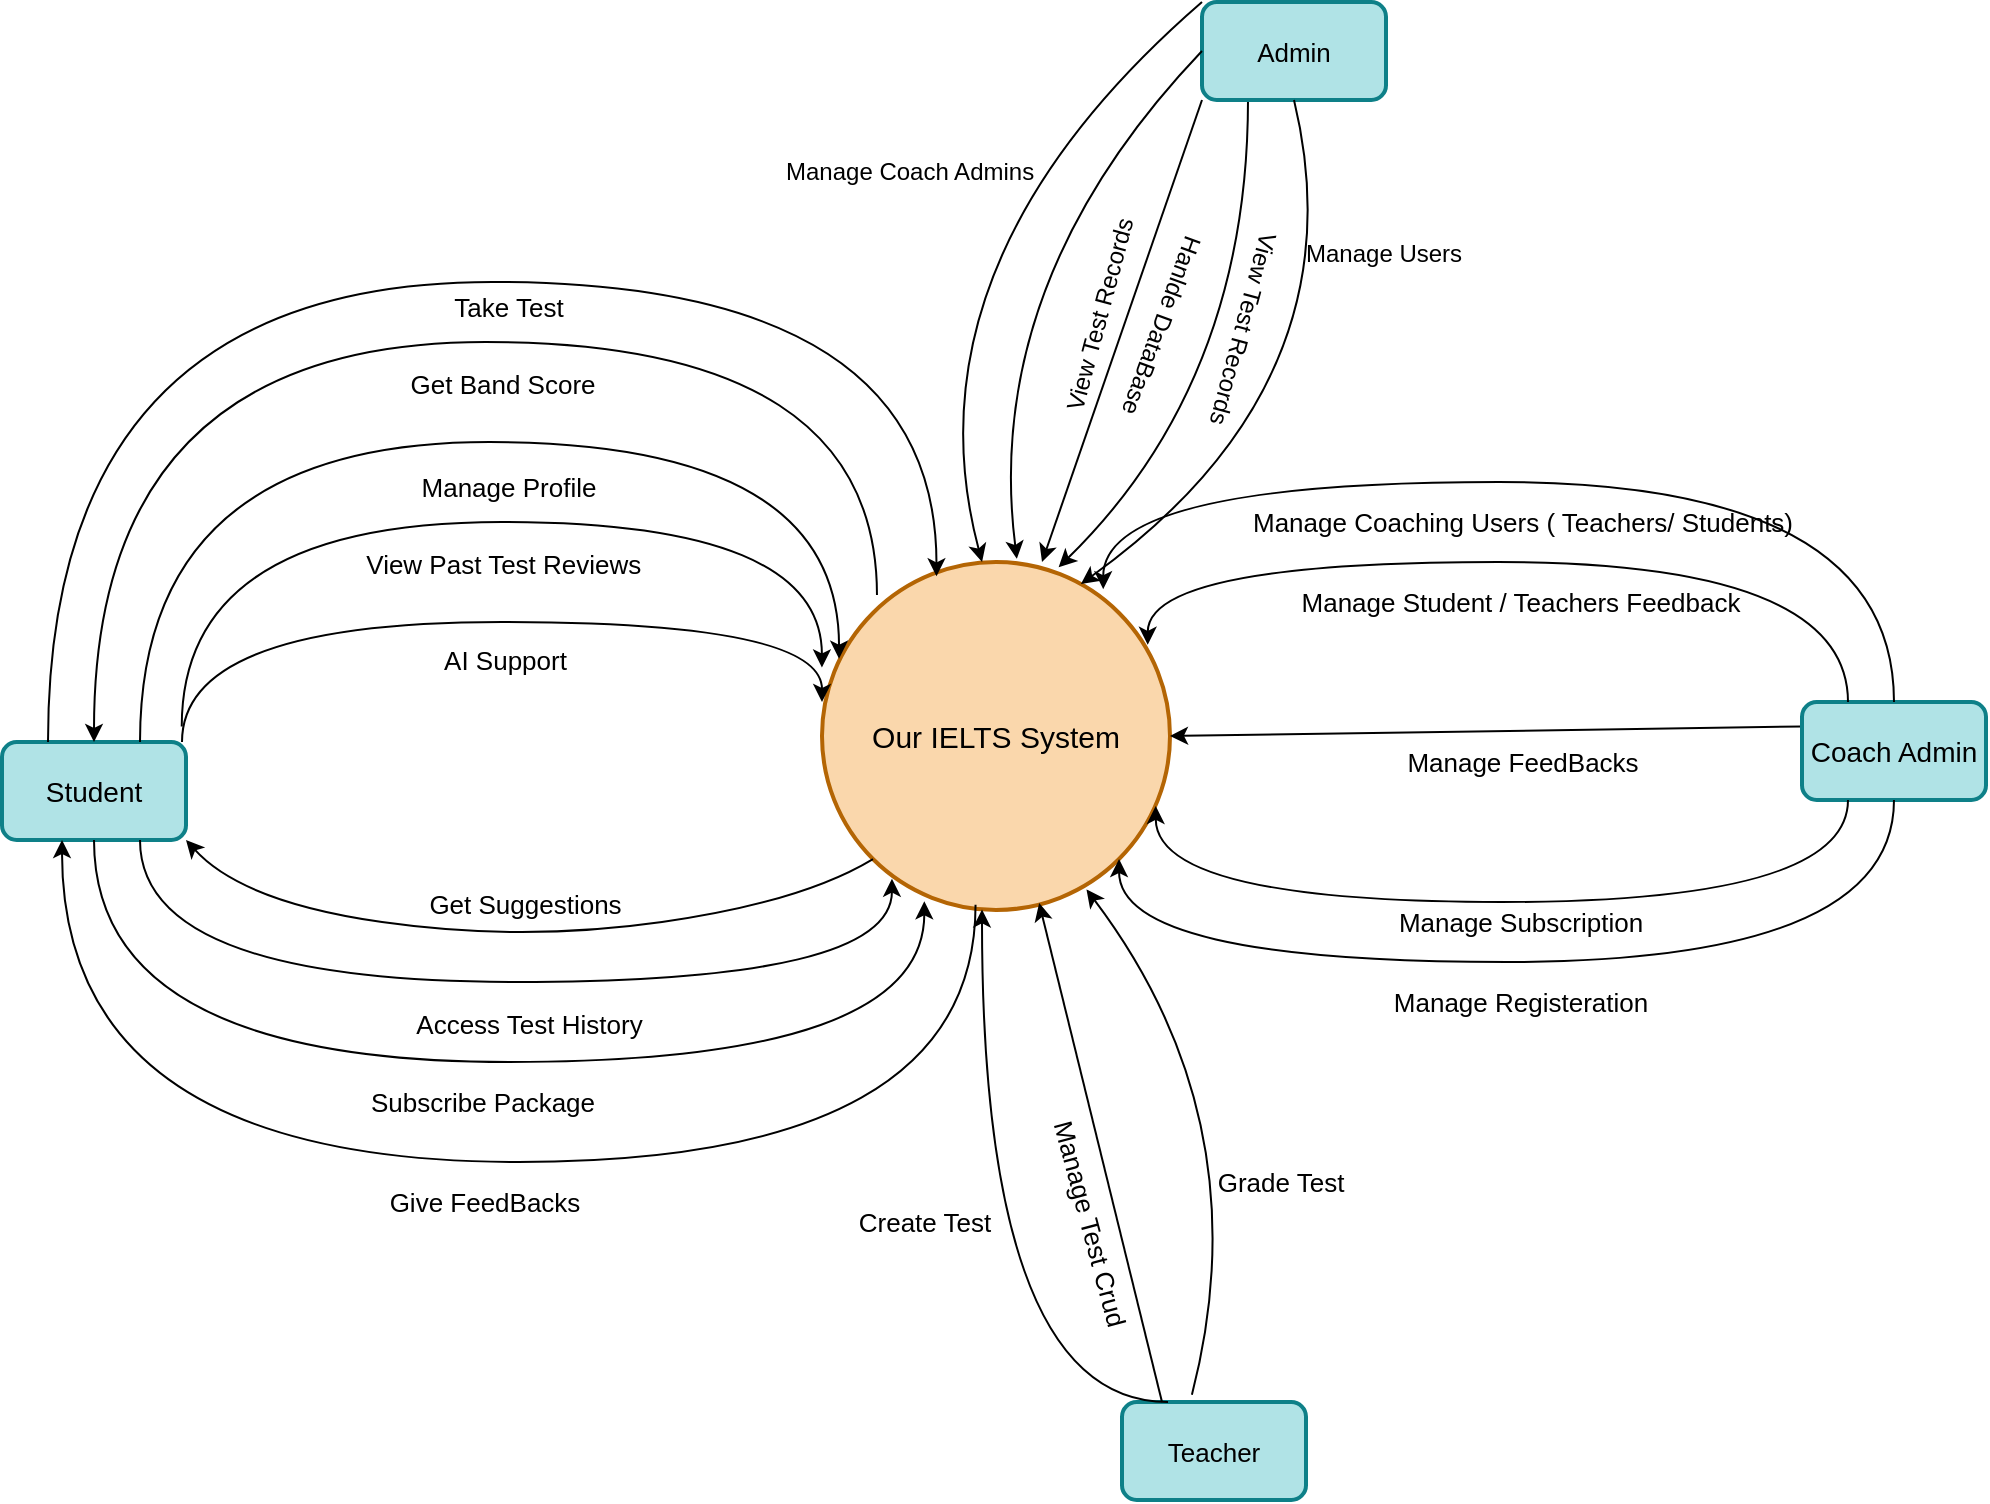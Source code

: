 <mxfile version="24.7.17">
  <diagram name="Page-1" id="KIX7LyIhIDrJ8Lp5BS9p">
    <mxGraphModel dx="1588" dy="829" grid="1" gridSize="10" guides="1" tooltips="1" connect="1" arrows="1" fold="1" page="1" pageScale="1" pageWidth="850" pageHeight="1100" math="0" shadow="0">
      <root>
        <mxCell id="0" />
        <mxCell id="1" parent="0" />
        <mxCell id="9VAq0iB6tgvZGaMcJ6U8-34" value="Student" style="whiteSpace=wrap;strokeWidth=2;fillColor=#b0e3e6;strokeColor=#0e8088;rounded=1;fontSize=14;" vertex="1" parent="1">
          <mxGeometry x="450" y="450" width="92" height="49" as="geometry" />
        </mxCell>
        <mxCell id="9VAq0iB6tgvZGaMcJ6U8-35" value="Our IELTS System" style="ellipse;aspect=fixed;strokeWidth=2;whiteSpace=wrap;rotation=0;fillColor=#fad7ac;strokeColor=#b46504;fontSize=15;" vertex="1" parent="1">
          <mxGeometry x="860" y="360" width="174" height="174" as="geometry" />
        </mxCell>
        <mxCell id="9VAq0iB6tgvZGaMcJ6U8-36" value="" style="curved=1;endArrow=classic;html=1;rounded=0;entryX=0.012;entryY=0.418;entryDx=0;entryDy=0;entryPerimeter=0;exitX=1;exitY=0.25;exitDx=0;exitDy=0;edgeStyle=orthogonalEdgeStyle;fontSize=13;" edge="1" parent="1">
          <mxGeometry width="50" height="50" relative="1" as="geometry">
            <mxPoint x="539.87" y="442.25" as="sourcePoint" />
            <mxPoint x="859.958" y="412.732" as="targetPoint" />
            <Array as="points">
              <mxPoint x="539.87" y="340" />
              <mxPoint x="859.87" y="340" />
            </Array>
          </mxGeometry>
        </mxCell>
        <mxCell id="9VAq0iB6tgvZGaMcJ6U8-37" value="View Past Test Reviews" style="edgeLabel;align=center;verticalAlign=middle;resizable=0;points=[];rotation=0;fontSize=13;" vertex="1" connectable="0" parent="9VAq0iB6tgvZGaMcJ6U8-36">
          <mxGeometry x="0.325" y="-12" relative="1" as="geometry">
            <mxPoint x="-65" y="8" as="offset" />
          </mxGeometry>
        </mxCell>
        <mxCell id="9VAq0iB6tgvZGaMcJ6U8-40" value="" style="curved=1;endArrow=classic;html=1;rounded=0;exitX=0.75;exitY=0;exitDx=0;exitDy=0;entryX=0.049;entryY=0.278;entryDx=0;entryDy=0;entryPerimeter=0;edgeStyle=orthogonalEdgeStyle;fontSize=13;" edge="1" parent="1" source="9VAq0iB6tgvZGaMcJ6U8-34" target="9VAq0iB6tgvZGaMcJ6U8-35">
          <mxGeometry width="50" height="50" relative="1" as="geometry">
            <mxPoint x="570" y="385" as="sourcePoint" />
            <mxPoint x="849.844" y="374.184" as="targetPoint" />
            <Array as="points">
              <mxPoint x="519" y="300" />
              <mxPoint x="869" y="300" />
            </Array>
          </mxGeometry>
        </mxCell>
        <mxCell id="9VAq0iB6tgvZGaMcJ6U8-41" value="&lt;h3 style=&quot;font-size: 13px;&quot;&gt;&lt;br style=&quot;font-size: 13px;&quot;&gt;&lt;/h3&gt;" style="edgeLabel;html=1;align=center;verticalAlign=middle;resizable=0;points=[];rotation=15;fontSize=13;" vertex="1" connectable="0" parent="9VAq0iB6tgvZGaMcJ6U8-40">
          <mxGeometry x="0.325" y="-12" relative="1" as="geometry">
            <mxPoint x="-15" y="-2" as="offset" />
          </mxGeometry>
        </mxCell>
        <mxCell id="9VAq0iB6tgvZGaMcJ6U8-42" value="Manage Profile" style="edgeLabel;align=center;verticalAlign=middle;resizable=0;points=[];rotation=0;fontSize=13;" vertex="1" connectable="0" parent="1">
          <mxGeometry x="699.996" y="359.996" as="geometry">
            <mxPoint x="3.24" y="-38.138" as="offset" />
          </mxGeometry>
        </mxCell>
        <mxCell id="9VAq0iB6tgvZGaMcJ6U8-43" value="" style="curved=1;endArrow=classic;html=1;rounded=0;entryX=0.329;entryY=0.041;entryDx=0;entryDy=0;exitX=0.25;exitY=0;exitDx=0;exitDy=0;entryPerimeter=0;edgeStyle=orthogonalEdgeStyle;fontSize=13;" edge="1" parent="1" source="9VAq0iB6tgvZGaMcJ6U8-34" target="9VAq0iB6tgvZGaMcJ6U8-35">
          <mxGeometry width="50" height="50" relative="1" as="geometry">
            <mxPoint x="537.26" y="340" as="sourcePoint" />
            <mxPoint x="862.742" y="285.482" as="targetPoint" />
            <Array as="points">
              <mxPoint x="473" y="220" />
              <mxPoint x="917" y="220" />
            </Array>
          </mxGeometry>
        </mxCell>
        <mxCell id="9VAq0iB6tgvZGaMcJ6U8-44" value="&lt;h3 style=&quot;font-size: 13px;&quot;&gt;&lt;br style=&quot;font-size: 13px;&quot;&gt;&lt;/h3&gt;" style="edgeLabel;html=1;align=center;verticalAlign=middle;resizable=0;points=[];rotation=15;fontSize=13;" vertex="1" connectable="0" parent="9VAq0iB6tgvZGaMcJ6U8-43">
          <mxGeometry x="0.325" y="-12" relative="1" as="geometry">
            <mxPoint x="-15" y="-2" as="offset" />
          </mxGeometry>
        </mxCell>
        <mxCell id="9VAq0iB6tgvZGaMcJ6U8-45" value="Take Test" style="edgeLabel;align=center;verticalAlign=middle;resizable=0;points=[];rotation=0;fontSize=13;" vertex="1" connectable="0" parent="1">
          <mxGeometry x="699.996" y="269.996" as="geometry">
            <mxPoint x="3.24" y="-38.138" as="offset" />
          </mxGeometry>
        </mxCell>
        <mxCell id="9VAq0iB6tgvZGaMcJ6U8-46" value="" style="curved=1;endArrow=classic;html=1;rounded=0;entryX=0.201;entryY=0.91;entryDx=0;entryDy=0;entryPerimeter=0;exitX=0.75;exitY=1;exitDx=0;exitDy=0;edgeStyle=orthogonalEdgeStyle;fontSize=13;" edge="1" parent="1" source="9VAq0iB6tgvZGaMcJ6U8-34" target="9VAq0iB6tgvZGaMcJ6U8-35">
          <mxGeometry width="50" height="50" relative="1" as="geometry">
            <mxPoint x="530" y="460" as="sourcePoint" />
            <mxPoint x="878" y="501" as="targetPoint" />
            <Array as="points">
              <mxPoint x="519" y="570" />
              <mxPoint x="895" y="570" />
            </Array>
          </mxGeometry>
        </mxCell>
        <mxCell id="9VAq0iB6tgvZGaMcJ6U8-47" value="Access Test History" style="edgeLabel;align=center;verticalAlign=middle;resizable=0;points=[];rotation=0;fontSize=13;" vertex="1" connectable="0" parent="9VAq0iB6tgvZGaMcJ6U8-46">
          <mxGeometry x="0.325" y="-12" relative="1" as="geometry">
            <mxPoint x="-65" y="8" as="offset" />
          </mxGeometry>
        </mxCell>
        <mxCell id="9VAq0iB6tgvZGaMcJ6U8-50" value="" style="curved=1;endArrow=classic;html=1;rounded=0;exitX=0.158;exitY=0.095;exitDx=0;exitDy=0;exitPerimeter=0;edgeStyle=orthogonalEdgeStyle;entryX=0.5;entryY=0;entryDx=0;entryDy=0;fontSize=13;" edge="1" parent="1" source="9VAq0iB6tgvZGaMcJ6U8-35" target="9VAq0iB6tgvZGaMcJ6U8-34">
          <mxGeometry width="50" height="50" relative="1" as="geometry">
            <mxPoint x="869" y="323" as="sourcePoint" />
            <mxPoint x="490" y="440" as="targetPoint" />
            <Array as="points">
              <mxPoint x="887" y="250" />
              <mxPoint x="496" y="250" />
            </Array>
          </mxGeometry>
        </mxCell>
        <mxCell id="9VAq0iB6tgvZGaMcJ6U8-51" value="&lt;h3 style=&quot;font-size: 13px;&quot;&gt;&lt;br style=&quot;font-size: 13px;&quot;&gt;&lt;/h3&gt;" style="edgeLabel;html=1;align=center;verticalAlign=middle;resizable=0;points=[];rotation=15;fontSize=13;" vertex="1" connectable="0" parent="9VAq0iB6tgvZGaMcJ6U8-50">
          <mxGeometry x="0.325" y="-12" relative="1" as="geometry">
            <mxPoint x="-15" y="-2" as="offset" />
          </mxGeometry>
        </mxCell>
        <mxCell id="9VAq0iB6tgvZGaMcJ6U8-52" value="Get Band Score" style="edgeLabel;html=1;align=center;verticalAlign=middle;resizable=0;points=[];rotation=0;fontSize=13;" vertex="1" connectable="0" parent="9VAq0iB6tgvZGaMcJ6U8-50">
          <mxGeometry x="-0.087" y="11" relative="1" as="geometry">
            <mxPoint x="14" y="10" as="offset" />
          </mxGeometry>
        </mxCell>
        <mxCell id="9VAq0iB6tgvZGaMcJ6U8-108" value="Manage Coaching Users ( Teachers/ Students)" style="edgeLabel;html=1;align=center;verticalAlign=middle;resizable=0;points=[];rotation=0;fontSize=13;" vertex="1" connectable="0" parent="9VAq0iB6tgvZGaMcJ6U8-50">
          <mxGeometry x="-0.087" y="11" relative="1" as="geometry">
            <mxPoint x="524" y="79" as="offset" />
          </mxGeometry>
        </mxCell>
        <mxCell id="9VAq0iB6tgvZGaMcJ6U8-116" value="Manage Registeration" style="edgeLabel;html=1;align=center;verticalAlign=middle;resizable=0;points=[];rotation=0;fontSize=13;" vertex="1" connectable="0" parent="9VAq0iB6tgvZGaMcJ6U8-50">
          <mxGeometry x="-0.087" y="11" relative="1" as="geometry">
            <mxPoint x="523" y="319" as="offset" />
          </mxGeometry>
        </mxCell>
        <mxCell id="9VAq0iB6tgvZGaMcJ6U8-118" value="Manage Subscription" style="edgeLabel;html=1;align=center;verticalAlign=middle;resizable=0;points=[];rotation=0;fontSize=13;" vertex="1" connectable="0" parent="9VAq0iB6tgvZGaMcJ6U8-50">
          <mxGeometry x="-0.087" y="11" relative="1" as="geometry">
            <mxPoint x="523" y="279" as="offset" />
          </mxGeometry>
        </mxCell>
        <mxCell id="9VAq0iB6tgvZGaMcJ6U8-120" value="Manage Student / Teachers Feedback" style="edgeLabel;html=1;align=center;verticalAlign=middle;resizable=0;points=[];rotation=0;fontSize=13;" vertex="1" connectable="0" parent="9VAq0iB6tgvZGaMcJ6U8-50">
          <mxGeometry x="-0.087" y="11" relative="1" as="geometry">
            <mxPoint x="523" y="119" as="offset" />
          </mxGeometry>
        </mxCell>
        <mxCell id="9VAq0iB6tgvZGaMcJ6U8-123" value="Create Test" style="edgeLabel;html=1;align=center;verticalAlign=middle;resizable=0;points=[];rotation=0;fontSize=13;" vertex="1" connectable="0" parent="9VAq0iB6tgvZGaMcJ6U8-50">
          <mxGeometry x="-0.087" y="11" relative="1" as="geometry">
            <mxPoint x="225" y="429" as="offset" />
          </mxGeometry>
        </mxCell>
        <mxCell id="9VAq0iB6tgvZGaMcJ6U8-129" value="Grade Test" style="edgeLabel;html=1;align=center;verticalAlign=middle;resizable=0;points=[];rotation=0;fontSize=13;" vertex="1" connectable="0" parent="9VAq0iB6tgvZGaMcJ6U8-50">
          <mxGeometry x="-0.087" y="11" relative="1" as="geometry">
            <mxPoint x="403" y="409" as="offset" />
          </mxGeometry>
        </mxCell>
        <mxCell id="9VAq0iB6tgvZGaMcJ6U8-137" value="Manage Test Crud" style="edgeLabel;html=1;align=center;verticalAlign=middle;resizable=0;points=[];rotation=75;fontSize=13;" vertex="1" connectable="0" parent="9VAq0iB6tgvZGaMcJ6U8-50">
          <mxGeometry x="-0.087" y="11" relative="1" as="geometry">
            <mxPoint x="308" y="429" as="offset" />
          </mxGeometry>
        </mxCell>
        <mxCell id="9VAq0iB6tgvZGaMcJ6U8-144" value="Manage FeedBacks" style="edgeLabel;html=1;align=center;verticalAlign=middle;resizable=0;points=[];rotation=0;fontSize=13;" vertex="1" connectable="0" parent="9VAq0iB6tgvZGaMcJ6U8-50">
          <mxGeometry x="-0.087" y="11" relative="1" as="geometry">
            <mxPoint x="524" y="199" as="offset" />
          </mxGeometry>
        </mxCell>
        <mxCell id="9VAq0iB6tgvZGaMcJ6U8-65" value="" style="endArrow=classic;html=1;rounded=0;entryX=0.294;entryY=0.975;entryDx=0;entryDy=0;entryPerimeter=0;exitX=0.5;exitY=1;exitDx=0;exitDy=0;edgeStyle=orthogonalEdgeStyle;curved=1;fontSize=13;" edge="1" parent="1" source="9VAq0iB6tgvZGaMcJ6U8-34" target="9VAq0iB6tgvZGaMcJ6U8-35">
          <mxGeometry width="50" height="50" relative="1" as="geometry">
            <mxPoint x="570" y="620" as="sourcePoint" />
            <mxPoint x="620" y="570" as="targetPoint" />
            <Array as="points">
              <mxPoint x="496" y="610" />
              <mxPoint x="911" y="610" />
            </Array>
          </mxGeometry>
        </mxCell>
        <mxCell id="9VAq0iB6tgvZGaMcJ6U8-66" value="Subscribe Package" style="edgeLabel;html=1;align=center;verticalAlign=middle;resizable=0;points=[];fontSize=13;" vertex="1" connectable="0" parent="9VAq0iB6tgvZGaMcJ6U8-65">
          <mxGeometry x="-0.605" y="7" relative="1" as="geometry">
            <mxPoint x="185" y="27" as="offset" />
          </mxGeometry>
        </mxCell>
        <mxCell id="9VAq0iB6tgvZGaMcJ6U8-67" value="" style="endArrow=classic;html=1;rounded=0;exitX=0.401;exitY=0.985;exitDx=0;exitDy=0;entryX=0.25;entryY=1;entryDx=0;entryDy=0;exitPerimeter=0;edgeStyle=orthogonalEdgeStyle;elbow=vertical;curved=1;fontSize=13;" edge="1" parent="1">
          <mxGeometry width="50" height="50" relative="1" as="geometry">
            <mxPoint x="936.774" y="531.39" as="sourcePoint" />
            <mxPoint x="480" y="499" as="targetPoint" />
            <Array as="points">
              <mxPoint x="937" y="660" />
              <mxPoint x="480" y="660" />
            </Array>
          </mxGeometry>
        </mxCell>
        <mxCell id="9VAq0iB6tgvZGaMcJ6U8-68" value="Give FeedBacks" style="edgeLabel;html=1;align=center;verticalAlign=middle;resizable=0;points=[];fontSize=13;" vertex="1" connectable="0" parent="9VAq0iB6tgvZGaMcJ6U8-67">
          <mxGeometry x="0.436" y="-7" relative="1" as="geometry">
            <mxPoint x="161" y="27" as="offset" />
          </mxGeometry>
        </mxCell>
        <mxCell id="9VAq0iB6tgvZGaMcJ6U8-77" value="" style="curved=1;endArrow=classic;html=1;rounded=0;edgeStyle=orthogonalEdgeStyle;fontSize=13;" edge="1" parent="1">
          <mxGeometry width="50" height="50" relative="1" as="geometry">
            <mxPoint x="540" y="450" as="sourcePoint" />
            <mxPoint x="860" y="430" as="targetPoint" />
            <Array as="points">
              <mxPoint x="540" y="390" />
              <mxPoint x="860" y="390" />
            </Array>
          </mxGeometry>
        </mxCell>
        <mxCell id="9VAq0iB6tgvZGaMcJ6U8-78" value="AI Support" style="edgeLabel;align=center;verticalAlign=middle;resizable=0;points=[];rotation=0;fontSize=13;" vertex="1" connectable="0" parent="9VAq0iB6tgvZGaMcJ6U8-77">
          <mxGeometry x="0.325" y="-12" relative="1" as="geometry">
            <mxPoint x="-57" y="6" as="offset" />
          </mxGeometry>
        </mxCell>
        <mxCell id="9VAq0iB6tgvZGaMcJ6U8-80" value="Get Suggestions" style="edgeLabel;align=center;verticalAlign=middle;resizable=0;points=[];rotation=0;fontSize=13;" vertex="1" connectable="0" parent="9VAq0iB6tgvZGaMcJ6U8-77">
          <mxGeometry x="0.325" y="-12" relative="1" as="geometry">
            <mxPoint x="-47" y="128" as="offset" />
          </mxGeometry>
        </mxCell>
        <mxCell id="9VAq0iB6tgvZGaMcJ6U8-79" value="" style="endArrow=classic;html=1;rounded=0;entryX=1;entryY=1;entryDx=0;entryDy=0;exitX=0;exitY=1;exitDx=0;exitDy=0;curved=1;fontSize=13;" edge="1" parent="1" source="9VAq0iB6tgvZGaMcJ6U8-35" target="9VAq0iB6tgvZGaMcJ6U8-34">
          <mxGeometry width="50" height="50" relative="1" as="geometry">
            <mxPoint x="670" y="440" as="sourcePoint" />
            <mxPoint x="720" y="390" as="targetPoint" />
            <Array as="points">
              <mxPoint x="850" y="530" />
              <mxPoint x="710" y="550" />
              <mxPoint x="570" y="530" />
            </Array>
          </mxGeometry>
        </mxCell>
        <mxCell id="9VAq0iB6tgvZGaMcJ6U8-143" style="rounded=0;orthogonalLoop=1;jettySize=auto;html=1;exitX=0;exitY=0.25;exitDx=0;exitDy=0;entryX=1;entryY=0.5;entryDx=0;entryDy=0;" edge="1" parent="1" source="9VAq0iB6tgvZGaMcJ6U8-105" target="9VAq0iB6tgvZGaMcJ6U8-35">
          <mxGeometry relative="1" as="geometry" />
        </mxCell>
        <mxCell id="9VAq0iB6tgvZGaMcJ6U8-105" value="Coach Admin" style="whiteSpace=wrap;strokeWidth=2;fillColor=#b0e3e6;strokeColor=#0e8088;rounded=1;fontSize=14;" vertex="1" parent="1">
          <mxGeometry x="1350" y="430" width="92" height="49" as="geometry" />
        </mxCell>
        <mxCell id="9VAq0iB6tgvZGaMcJ6U8-106" value="" style="endArrow=classic;html=1;rounded=0;edgeStyle=orthogonalEdgeStyle;curved=1;exitX=0.5;exitY=0;exitDx=0;exitDy=0;entryX=0.808;entryY=0.078;entryDx=0;entryDy=0;entryPerimeter=0;fontSize=13;" edge="1" parent="1" source="9VAq0iB6tgvZGaMcJ6U8-105" target="9VAq0iB6tgvZGaMcJ6U8-35">
          <mxGeometry width="50" height="50" relative="1" as="geometry">
            <mxPoint x="1020" y="370" as="sourcePoint" />
            <mxPoint x="1070" y="320" as="targetPoint" />
            <Array as="points">
              <mxPoint x="1396" y="320" />
              <mxPoint x="1001" y="320" />
            </Array>
          </mxGeometry>
        </mxCell>
        <mxCell id="9VAq0iB6tgvZGaMcJ6U8-115" value="" style="endArrow=classic;html=1;rounded=0;exitX=0.5;exitY=1;exitDx=0;exitDy=0;entryX=1;entryY=1;entryDx=0;entryDy=0;curved=1;edgeStyle=orthogonalEdgeStyle;fontSize=13;" edge="1" parent="1" source="9VAq0iB6tgvZGaMcJ6U8-105" target="9VAq0iB6tgvZGaMcJ6U8-35">
          <mxGeometry width="50" height="50" relative="1" as="geometry">
            <mxPoint x="1020" y="510" as="sourcePoint" />
            <mxPoint x="1070" y="460" as="targetPoint" />
            <Array as="points">
              <mxPoint x="1396" y="560" />
              <mxPoint x="1009" y="560" />
            </Array>
          </mxGeometry>
        </mxCell>
        <mxCell id="9VAq0iB6tgvZGaMcJ6U8-117" value="" style="endArrow=classic;html=1;rounded=0;exitX=0.25;exitY=1;exitDx=0;exitDy=0;entryX=0.959;entryY=0.701;entryDx=0;entryDy=0;entryPerimeter=0;curved=1;edgeStyle=orthogonalEdgeStyle;fontSize=13;" edge="1" parent="1" source="9VAq0iB6tgvZGaMcJ6U8-105" target="9VAq0iB6tgvZGaMcJ6U8-35">
          <mxGeometry width="50" height="50" relative="1" as="geometry">
            <mxPoint x="1020" y="510" as="sourcePoint" />
            <mxPoint x="1070" y="460" as="targetPoint" />
            <Array as="points">
              <mxPoint x="1373" y="530" />
              <mxPoint x="1027" y="530" />
            </Array>
          </mxGeometry>
        </mxCell>
        <mxCell id="9VAq0iB6tgvZGaMcJ6U8-119" value="" style="endArrow=classic;html=1;rounded=0;exitX=0.25;exitY=0;exitDx=0;exitDy=0;entryX=0.936;entryY=0.238;entryDx=0;entryDy=0;entryPerimeter=0;edgeStyle=orthogonalEdgeStyle;curved=1;fontSize=13;" edge="1" parent="1" source="9VAq0iB6tgvZGaMcJ6U8-105" target="9VAq0iB6tgvZGaMcJ6U8-35">
          <mxGeometry width="50" height="50" relative="1" as="geometry">
            <mxPoint x="1020" y="510" as="sourcePoint" />
            <mxPoint x="1070" y="460" as="targetPoint" />
            <Array as="points">
              <mxPoint x="1373" y="360" />
              <mxPoint x="1023" y="360" />
            </Array>
          </mxGeometry>
        </mxCell>
        <mxCell id="9VAq0iB6tgvZGaMcJ6U8-121" value="Teacher" style="whiteSpace=wrap;strokeWidth=2;fillColor=#b0e3e6;strokeColor=#0e8088;rounded=1;fontSize=13;" vertex="1" parent="1">
          <mxGeometry x="1010" y="780" width="92" height="49" as="geometry" />
        </mxCell>
        <mxCell id="9VAq0iB6tgvZGaMcJ6U8-122" value="" style="endArrow=classic;html=1;rounded=0;exitX=0.25;exitY=0;exitDx=0;exitDy=0;curved=1;edgeStyle=orthogonalEdgeStyle;fontSize=13;" edge="1" parent="1" source="9VAq0iB6tgvZGaMcJ6U8-121" target="9VAq0iB6tgvZGaMcJ6U8-35">
          <mxGeometry width="50" height="50" relative="1" as="geometry">
            <mxPoint x="1020" y="650" as="sourcePoint" />
            <mxPoint x="1070" y="600" as="targetPoint" />
            <Array as="points">
              <mxPoint x="940" y="780" />
            </Array>
          </mxGeometry>
        </mxCell>
        <mxCell id="9VAq0iB6tgvZGaMcJ6U8-128" value="" style="endArrow=classic;html=1;rounded=0;exitX=0.38;exitY=-0.073;exitDx=0;exitDy=0;entryX=0.76;entryY=0.941;entryDx=0;entryDy=0;entryPerimeter=0;curved=1;exitPerimeter=0;" edge="1" parent="1" source="9VAq0iB6tgvZGaMcJ6U8-121" target="9VAq0iB6tgvZGaMcJ6U8-35">
          <mxGeometry width="50" height="50" relative="1" as="geometry">
            <mxPoint x="780" y="600" as="sourcePoint" />
            <mxPoint x="830" y="550" as="targetPoint" />
            <Array as="points">
              <mxPoint x="1080" y="640" />
            </Array>
          </mxGeometry>
        </mxCell>
        <mxCell id="9VAq0iB6tgvZGaMcJ6U8-130" style="rounded=0;orthogonalLoop=1;jettySize=auto;html=1;entryX=0.624;entryY=0.98;entryDx=0;entryDy=0;entryPerimeter=0;" edge="1" parent="1">
          <mxGeometry relative="1" as="geometry">
            <mxPoint x="1030" y="780" as="sourcePoint" />
            <mxPoint x="968.576" y="530.52" as="targetPoint" />
          </mxGeometry>
        </mxCell>
        <mxCell id="9VAq0iB6tgvZGaMcJ6U8-133" style="rounded=0;orthogonalLoop=1;jettySize=auto;html=1;exitX=0.25;exitY=1;exitDx=0;exitDy=0;curved=1;entryX=0.68;entryY=0.015;entryDx=0;entryDy=0;entryPerimeter=0;" edge="1" parent="1" source="9VAq0iB6tgvZGaMcJ6U8-131" target="9VAq0iB6tgvZGaMcJ6U8-35">
          <mxGeometry relative="1" as="geometry">
            <Array as="points">
              <mxPoint x="1073" y="270" />
            </Array>
          </mxGeometry>
        </mxCell>
        <mxCell id="9VAq0iB6tgvZGaMcJ6U8-131" value="Admin" style="whiteSpace=wrap;strokeWidth=2;fillColor=#b0e3e6;strokeColor=#0e8088;rounded=1;fontSize=13;" vertex="1" parent="1">
          <mxGeometry x="1050" y="80" width="92" height="49" as="geometry" />
        </mxCell>
        <mxCell id="9VAq0iB6tgvZGaMcJ6U8-132" value="" style="endArrow=classic;html=1;rounded=0;exitX=0;exitY=0.5;exitDx=0;exitDy=0;entryX=0.56;entryY=-0.009;entryDx=0;entryDy=0;curved=1;entryPerimeter=0;" edge="1" parent="1" source="9VAq0iB6tgvZGaMcJ6U8-131" target="9VAq0iB6tgvZGaMcJ6U8-35">
          <mxGeometry width="50" height="50" relative="1" as="geometry">
            <mxPoint x="780" y="440" as="sourcePoint" />
            <mxPoint x="830" y="390" as="targetPoint" />
            <Array as="points">
              <mxPoint x="940" y="220" />
            </Array>
          </mxGeometry>
        </mxCell>
        <mxCell id="9VAq0iB6tgvZGaMcJ6U8-134" style="rounded=0;orthogonalLoop=1;jettySize=auto;html=1;exitX=0;exitY=0;exitDx=0;exitDy=0;entryX=0.46;entryY=0;entryDx=0;entryDy=0;entryPerimeter=0;curved=1;" edge="1" parent="1" source="9VAq0iB6tgvZGaMcJ6U8-131" target="9VAq0iB6tgvZGaMcJ6U8-35">
          <mxGeometry relative="1" as="geometry">
            <Array as="points">
              <mxPoint x="900" y="210" />
            </Array>
          </mxGeometry>
        </mxCell>
        <mxCell id="9VAq0iB6tgvZGaMcJ6U8-135" style="rounded=0;orthogonalLoop=1;jettySize=auto;html=1;exitX=0.5;exitY=1;exitDx=0;exitDy=0;entryX=0.744;entryY=0.063;entryDx=0;entryDy=0;entryPerimeter=0;curved=1;" edge="1" parent="1" source="9VAq0iB6tgvZGaMcJ6U8-131" target="9VAq0iB6tgvZGaMcJ6U8-35">
          <mxGeometry relative="1" as="geometry">
            <Array as="points">
              <mxPoint x="1130" y="270" />
            </Array>
          </mxGeometry>
        </mxCell>
        <mxCell id="9VAq0iB6tgvZGaMcJ6U8-136" value="Manage Coach Admins" style="text;whiteSpace=wrap;" vertex="1" parent="1">
          <mxGeometry x="840" y="151" width="140" height="40" as="geometry" />
        </mxCell>
        <mxCell id="9VAq0iB6tgvZGaMcJ6U8-138" value="Manage Users" style="text;whiteSpace=wrap;" vertex="1" parent="1">
          <mxGeometry x="1100" y="192" width="140" height="40" as="geometry" />
        </mxCell>
        <mxCell id="9VAq0iB6tgvZGaMcJ6U8-139" value="View Test Records" style="text;whiteSpace=wrap;rotation=-75;" vertex="1" parent="1">
          <mxGeometry x="940" y="200" width="140" height="40" as="geometry" />
        </mxCell>
        <mxCell id="9VAq0iB6tgvZGaMcJ6U8-140" value="View Test Records" style="text;whiteSpace=wrap;rotation=105;" vertex="1" parent="1">
          <mxGeometry x="990" y="240" width="140" height="40" as="geometry" />
        </mxCell>
        <mxCell id="9VAq0iB6tgvZGaMcJ6U8-141" style="rounded=0;orthogonalLoop=1;jettySize=auto;html=1;exitX=0;exitY=1;exitDx=0;exitDy=0;" edge="1" parent="1" source="9VAq0iB6tgvZGaMcJ6U8-131">
          <mxGeometry relative="1" as="geometry">
            <mxPoint x="970" y="360" as="targetPoint" />
          </mxGeometry>
        </mxCell>
        <mxCell id="9VAq0iB6tgvZGaMcJ6U8-142" value="Hanlde DataBase" style="text;whiteSpace=wrap;rotation=110;" vertex="1" parent="1">
          <mxGeometry x="947" y="240" width="140" height="40" as="geometry" />
        </mxCell>
      </root>
    </mxGraphModel>
  </diagram>
</mxfile>

